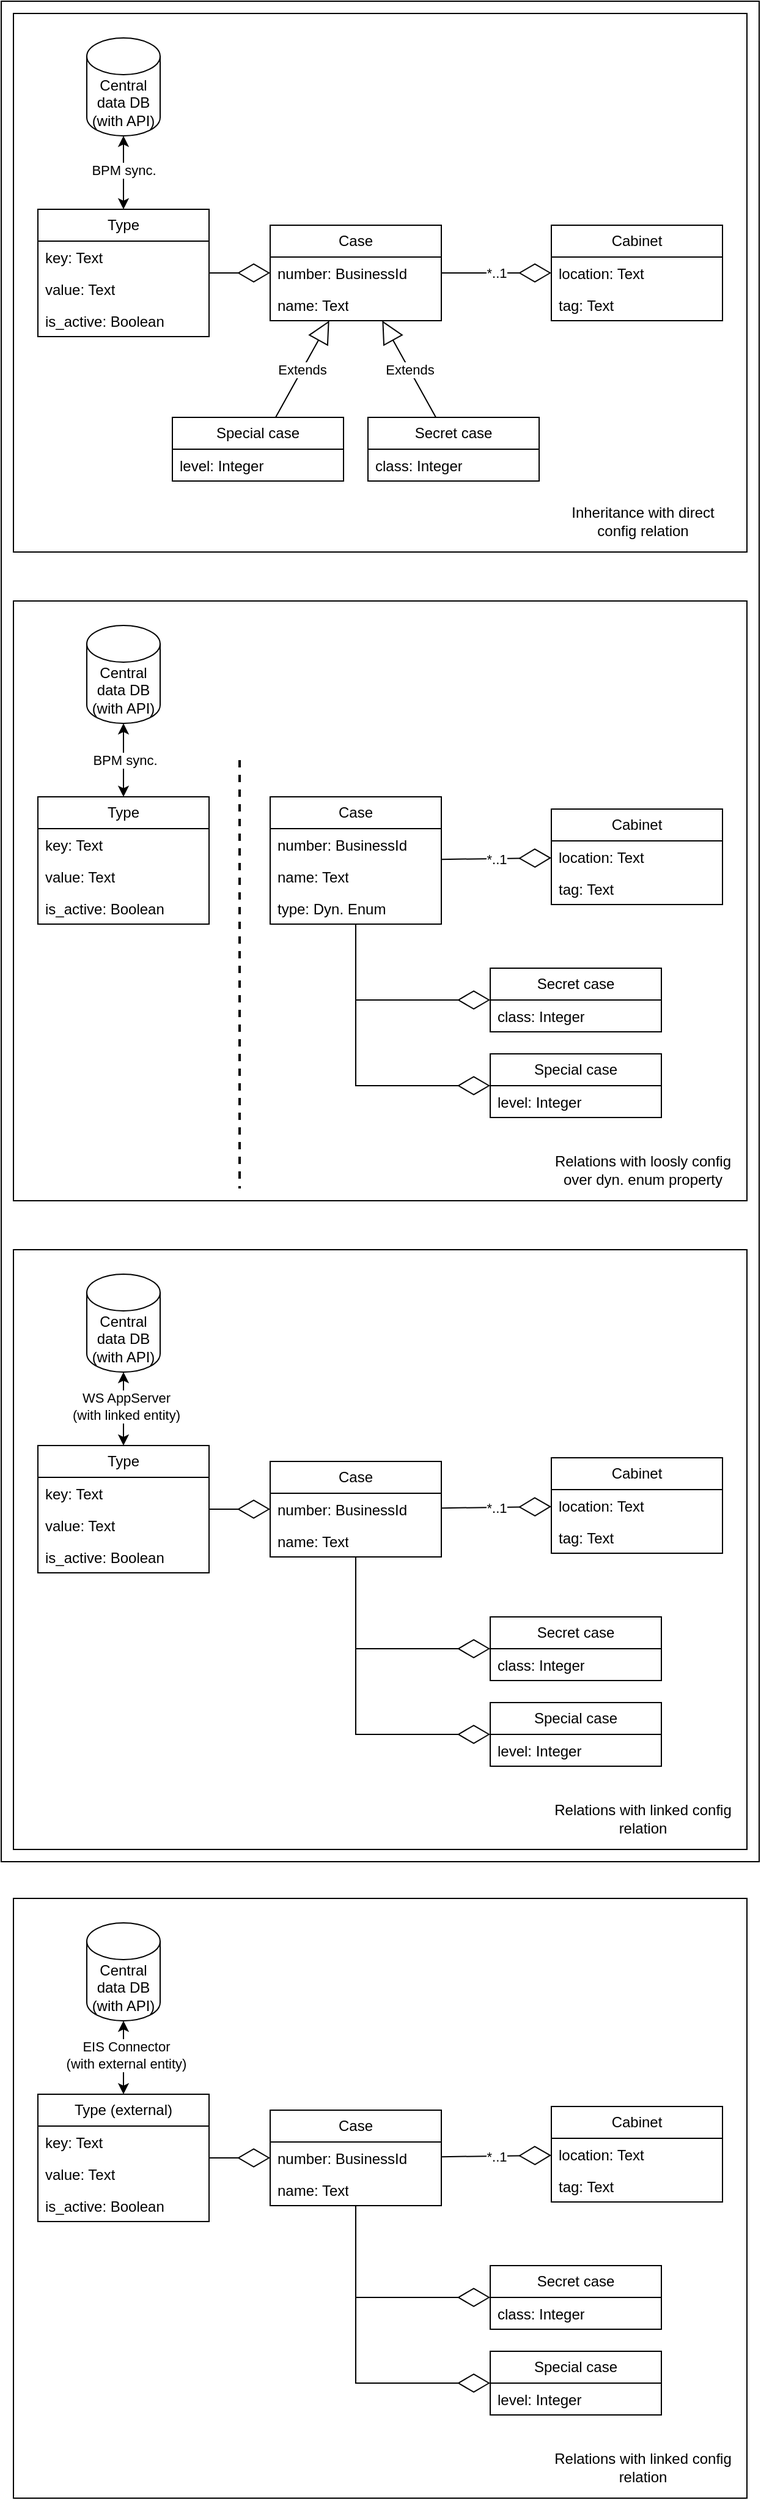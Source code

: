 <mxfile version="22.1.16" type="device">
  <diagram name="Page-1" id="Tmd0hVu_aaq1NcaiSV9d">
    <mxGraphModel dx="1434" dy="746" grid="1" gridSize="10" guides="1" tooltips="1" connect="1" arrows="1" fold="1" page="1" pageScale="1" pageWidth="850" pageHeight="1100" math="0" shadow="0">
      <root>
        <mxCell id="0" />
        <mxCell id="1" parent="0" />
        <mxCell id="8NRs26gJL5N8d2DaRKu5-35" value="" style="rounded=0;whiteSpace=wrap;html=1;fillColor=none;" parent="1" vertex="1">
          <mxGeometry x="10" y="500" width="600" height="490" as="geometry" />
        </mxCell>
        <mxCell id="8NRs26gJL5N8d2DaRKu5-36" value="" style="rounded=0;whiteSpace=wrap;html=1;fillColor=none;" parent="1" vertex="1">
          <mxGeometry x="10" y="1030" width="600" height="490" as="geometry" />
        </mxCell>
        <mxCell id="8NRs26gJL5N8d2DaRKu5-34" value="" style="rounded=0;whiteSpace=wrap;html=1;fillColor=none;" parent="1" vertex="1">
          <mxGeometry x="10" y="20" width="600" height="440" as="geometry" />
        </mxCell>
        <mxCell id="3xU0keMcZHfeWrE_H74o-6" value="Case" style="swimlane;fontStyle=0;childLayout=stackLayout;horizontal=1;startSize=26;fillColor=none;horizontalStack=0;resizeParent=1;resizeParentMax=0;resizeLast=0;collapsible=1;marginBottom=0;whiteSpace=wrap;html=1;" parent="1" vertex="1">
          <mxGeometry x="220" y="193" width="140" height="78" as="geometry">
            <mxRectangle x="130" y="90" width="100" height="30" as="alternateBounds" />
          </mxGeometry>
        </mxCell>
        <mxCell id="3xU0keMcZHfeWrE_H74o-7" value="number: BusinessId" style="text;strokeColor=none;fillColor=none;align=left;verticalAlign=top;spacingLeft=4;spacingRight=4;overflow=hidden;rotatable=0;points=[[0,0.5],[1,0.5]];portConstraint=eastwest;whiteSpace=wrap;html=1;" parent="3xU0keMcZHfeWrE_H74o-6" vertex="1">
          <mxGeometry y="26" width="140" height="26" as="geometry" />
        </mxCell>
        <mxCell id="3xU0keMcZHfeWrE_H74o-9" value="name: Text" style="text;strokeColor=none;fillColor=none;align=left;verticalAlign=top;spacingLeft=4;spacingRight=4;overflow=hidden;rotatable=0;points=[[0,0.5],[1,0.5]];portConstraint=eastwest;whiteSpace=wrap;html=1;" parent="3xU0keMcZHfeWrE_H74o-6" vertex="1">
          <mxGeometry y="52" width="140" height="26" as="geometry" />
        </mxCell>
        <mxCell id="3xU0keMcZHfeWrE_H74o-15" value="Extends" style="endArrow=block;endSize=16;endFill=0;html=1;rounded=0;" parent="1" source="3xU0keMcZHfeWrE_H74o-21" target="3xU0keMcZHfeWrE_H74o-6" edge="1">
          <mxGeometry width="160" relative="1" as="geometry">
            <mxPoint x="317.451" y="410" as="sourcePoint" />
            <mxPoint x="410" y="470" as="targetPoint" />
          </mxGeometry>
        </mxCell>
        <mxCell id="3xU0keMcZHfeWrE_H74o-16" value="Type" style="swimlane;fontStyle=0;childLayout=stackLayout;horizontal=1;startSize=26;fillColor=none;horizontalStack=0;resizeParent=1;resizeParentMax=0;resizeLast=0;collapsible=1;marginBottom=0;whiteSpace=wrap;html=1;" parent="1" vertex="1">
          <mxGeometry x="30" y="180" width="140" height="104" as="geometry" />
        </mxCell>
        <mxCell id="3xU0keMcZHfeWrE_H74o-17" value="key: Text" style="text;strokeColor=none;fillColor=none;align=left;verticalAlign=top;spacingLeft=4;spacingRight=4;overflow=hidden;rotatable=0;points=[[0,0.5],[1,0.5]];portConstraint=eastwest;whiteSpace=wrap;html=1;" parent="3xU0keMcZHfeWrE_H74o-16" vertex="1">
          <mxGeometry y="26" width="140" height="26" as="geometry" />
        </mxCell>
        <mxCell id="3xU0keMcZHfeWrE_H74o-18" value="value: Text" style="text;strokeColor=none;fillColor=none;align=left;verticalAlign=top;spacingLeft=4;spacingRight=4;overflow=hidden;rotatable=0;points=[[0,0.5],[1,0.5]];portConstraint=eastwest;whiteSpace=wrap;html=1;" parent="3xU0keMcZHfeWrE_H74o-16" vertex="1">
          <mxGeometry y="52" width="140" height="26" as="geometry" />
        </mxCell>
        <mxCell id="3xU0keMcZHfeWrE_H74o-19" value="is_active: Boolean" style="text;strokeColor=none;fillColor=none;align=left;verticalAlign=top;spacingLeft=4;spacingRight=4;overflow=hidden;rotatable=0;points=[[0,0.5],[1,0.5]];portConstraint=eastwest;whiteSpace=wrap;html=1;" parent="3xU0keMcZHfeWrE_H74o-16" vertex="1">
          <mxGeometry y="78" width="140" height="26" as="geometry" />
        </mxCell>
        <mxCell id="3xU0keMcZHfeWrE_H74o-20" value="" style="endArrow=diamondThin;endFill=0;endSize=24;html=1;rounded=0;" parent="1" source="3xU0keMcZHfeWrE_H74o-16" target="3xU0keMcZHfeWrE_H74o-6" edge="1">
          <mxGeometry width="160" relative="1" as="geometry">
            <mxPoint x="20" y="410" as="sourcePoint" />
            <mxPoint x="180" y="410" as="targetPoint" />
          </mxGeometry>
        </mxCell>
        <mxCell id="3xU0keMcZHfeWrE_H74o-21" value="Special case" style="swimlane;fontStyle=0;childLayout=stackLayout;horizontal=1;startSize=26;fillColor=none;horizontalStack=0;resizeParent=1;resizeParentMax=0;resizeLast=0;collapsible=1;marginBottom=0;whiteSpace=wrap;html=1;" parent="1" vertex="1">
          <mxGeometry x="140" y="350" width="140" height="52" as="geometry">
            <mxRectangle x="130" y="90" width="100" height="30" as="alternateBounds" />
          </mxGeometry>
        </mxCell>
        <mxCell id="3xU0keMcZHfeWrE_H74o-22" value="level: Integer" style="text;strokeColor=none;fillColor=none;align=left;verticalAlign=top;spacingLeft=4;spacingRight=4;overflow=hidden;rotatable=0;points=[[0,0.5],[1,0.5]];portConstraint=eastwest;whiteSpace=wrap;html=1;" parent="3xU0keMcZHfeWrE_H74o-21" vertex="1">
          <mxGeometry y="26" width="140" height="26" as="geometry" />
        </mxCell>
        <mxCell id="3xU0keMcZHfeWrE_H74o-24" value="Secret case" style="swimlane;fontStyle=0;childLayout=stackLayout;horizontal=1;startSize=26;fillColor=none;horizontalStack=0;resizeParent=1;resizeParentMax=0;resizeLast=0;collapsible=1;marginBottom=0;whiteSpace=wrap;html=1;" parent="1" vertex="1">
          <mxGeometry x="300" y="350" width="140" height="52" as="geometry">
            <mxRectangle x="130" y="90" width="100" height="30" as="alternateBounds" />
          </mxGeometry>
        </mxCell>
        <mxCell id="3xU0keMcZHfeWrE_H74o-25" value="class: Integer" style="text;strokeColor=none;fillColor=none;align=left;verticalAlign=top;spacingLeft=4;spacingRight=4;overflow=hidden;rotatable=0;points=[[0,0.5],[1,0.5]];portConstraint=eastwest;whiteSpace=wrap;html=1;" parent="3xU0keMcZHfeWrE_H74o-24" vertex="1">
          <mxGeometry y="26" width="140" height="26" as="geometry" />
        </mxCell>
        <mxCell id="3xU0keMcZHfeWrE_H74o-26" value="Extends" style="endArrow=block;endSize=16;endFill=0;html=1;rounded=0;" parent="1" source="3xU0keMcZHfeWrE_H74o-24" target="3xU0keMcZHfeWrE_H74o-6" edge="1">
          <mxGeometry width="160" relative="1" as="geometry">
            <mxPoint x="236" y="360" as="sourcePoint" />
            <mxPoint x="286" y="281" as="targetPoint" />
          </mxGeometry>
        </mxCell>
        <mxCell id="3xU0keMcZHfeWrE_H74o-31" value="Type" style="swimlane;fontStyle=0;childLayout=stackLayout;horizontal=1;startSize=26;fillColor=none;horizontalStack=0;resizeParent=1;resizeParentMax=0;resizeLast=0;collapsible=1;marginBottom=0;whiteSpace=wrap;html=1;" parent="1" vertex="1">
          <mxGeometry x="30" y="660" width="140" height="104" as="geometry" />
        </mxCell>
        <mxCell id="3xU0keMcZHfeWrE_H74o-32" value="key: Text" style="text;strokeColor=none;fillColor=none;align=left;verticalAlign=top;spacingLeft=4;spacingRight=4;overflow=hidden;rotatable=0;points=[[0,0.5],[1,0.5]];portConstraint=eastwest;whiteSpace=wrap;html=1;" parent="3xU0keMcZHfeWrE_H74o-31" vertex="1">
          <mxGeometry y="26" width="140" height="26" as="geometry" />
        </mxCell>
        <mxCell id="3xU0keMcZHfeWrE_H74o-33" value="value: Text" style="text;strokeColor=none;fillColor=none;align=left;verticalAlign=top;spacingLeft=4;spacingRight=4;overflow=hidden;rotatable=0;points=[[0,0.5],[1,0.5]];portConstraint=eastwest;whiteSpace=wrap;html=1;" parent="3xU0keMcZHfeWrE_H74o-31" vertex="1">
          <mxGeometry y="52" width="140" height="26" as="geometry" />
        </mxCell>
        <mxCell id="3xU0keMcZHfeWrE_H74o-34" value="is_active: Boolean" style="text;strokeColor=none;fillColor=none;align=left;verticalAlign=top;spacingLeft=4;spacingRight=4;overflow=hidden;rotatable=0;points=[[0,0.5],[1,0.5]];portConstraint=eastwest;whiteSpace=wrap;html=1;" parent="3xU0keMcZHfeWrE_H74o-31" vertex="1">
          <mxGeometry y="78" width="140" height="26" as="geometry" />
        </mxCell>
        <mxCell id="3xU0keMcZHfeWrE_H74o-36" value="Special case" style="swimlane;fontStyle=0;childLayout=stackLayout;horizontal=1;startSize=26;fillColor=none;horizontalStack=0;resizeParent=1;resizeParentMax=0;resizeLast=0;collapsible=1;marginBottom=0;whiteSpace=wrap;html=1;" parent="1" vertex="1">
          <mxGeometry x="400" y="870" width="140" height="52" as="geometry">
            <mxRectangle x="130" y="90" width="100" height="30" as="alternateBounds" />
          </mxGeometry>
        </mxCell>
        <mxCell id="3xU0keMcZHfeWrE_H74o-37" value="level: Integer" style="text;strokeColor=none;fillColor=none;align=left;verticalAlign=top;spacingLeft=4;spacingRight=4;overflow=hidden;rotatable=0;points=[[0,0.5],[1,0.5]];portConstraint=eastwest;whiteSpace=wrap;html=1;" parent="3xU0keMcZHfeWrE_H74o-36" vertex="1">
          <mxGeometry y="26" width="140" height="26" as="geometry" />
        </mxCell>
        <mxCell id="3xU0keMcZHfeWrE_H74o-38" value="Secret case" style="swimlane;fontStyle=0;childLayout=stackLayout;horizontal=1;startSize=26;fillColor=none;horizontalStack=0;resizeParent=1;resizeParentMax=0;resizeLast=0;collapsible=1;marginBottom=0;whiteSpace=wrap;html=1;" parent="1" vertex="1">
          <mxGeometry x="400" y="800" width="140" height="52" as="geometry">
            <mxRectangle x="130" y="90" width="100" height="30" as="alternateBounds" />
          </mxGeometry>
        </mxCell>
        <mxCell id="3xU0keMcZHfeWrE_H74o-39" value="class: Integer" style="text;strokeColor=none;fillColor=none;align=left;verticalAlign=top;spacingLeft=4;spacingRight=4;overflow=hidden;rotatable=0;points=[[0,0.5],[1,0.5]];portConstraint=eastwest;whiteSpace=wrap;html=1;" parent="3xU0keMcZHfeWrE_H74o-38" vertex="1">
          <mxGeometry y="26" width="140" height="26" as="geometry" />
        </mxCell>
        <mxCell id="3xU0keMcZHfeWrE_H74o-42" value="Case" style="swimlane;fontStyle=0;childLayout=stackLayout;horizontal=1;startSize=26;fillColor=none;horizontalStack=0;resizeParent=1;resizeParentMax=0;resizeLast=0;collapsible=1;marginBottom=0;whiteSpace=wrap;html=1;" parent="1" vertex="1">
          <mxGeometry x="220" y="660" width="140" height="104" as="geometry" />
        </mxCell>
        <mxCell id="3xU0keMcZHfeWrE_H74o-43" value="number: BusinessId" style="text;strokeColor=none;fillColor=none;align=left;verticalAlign=top;spacingLeft=4;spacingRight=4;overflow=hidden;rotatable=0;points=[[0,0.5],[1,0.5]];portConstraint=eastwest;whiteSpace=wrap;html=1;" parent="3xU0keMcZHfeWrE_H74o-42" vertex="1">
          <mxGeometry y="26" width="140" height="26" as="geometry" />
        </mxCell>
        <mxCell id="3xU0keMcZHfeWrE_H74o-44" value="name: Text" style="text;strokeColor=none;fillColor=none;align=left;verticalAlign=top;spacingLeft=4;spacingRight=4;overflow=hidden;rotatable=0;points=[[0,0.5],[1,0.5]];portConstraint=eastwest;whiteSpace=wrap;html=1;" parent="3xU0keMcZHfeWrE_H74o-42" vertex="1">
          <mxGeometry y="52" width="140" height="26" as="geometry" />
        </mxCell>
        <mxCell id="3xU0keMcZHfeWrE_H74o-45" value="type: Dyn. Enum" style="text;strokeColor=none;fillColor=none;align=left;verticalAlign=top;spacingLeft=4;spacingRight=4;overflow=hidden;rotatable=0;points=[[0,0.5],[1,0.5]];portConstraint=eastwest;whiteSpace=wrap;html=1;" parent="3xU0keMcZHfeWrE_H74o-42" vertex="1">
          <mxGeometry y="78" width="140" height="26" as="geometry" />
        </mxCell>
        <mxCell id="3xU0keMcZHfeWrE_H74o-47" value="" style="endArrow=diamondThin;endFill=0;endSize=24;html=1;rounded=0;" parent="1" source="3xU0keMcZHfeWrE_H74o-42" target="3xU0keMcZHfeWrE_H74o-38" edge="1">
          <mxGeometry width="160" relative="1" as="geometry">
            <mxPoint x="390" y="711.5" as="sourcePoint" />
            <mxPoint x="440" y="711.5" as="targetPoint" />
            <Array as="points">
              <mxPoint x="290" y="826" />
            </Array>
          </mxGeometry>
        </mxCell>
        <mxCell id="3xU0keMcZHfeWrE_H74o-48" value="" style="endArrow=diamondThin;endFill=0;endSize=24;html=1;rounded=0;" parent="1" source="3xU0keMcZHfeWrE_H74o-42" target="3xU0keMcZHfeWrE_H74o-36" edge="1">
          <mxGeometry width="160" relative="1" as="geometry">
            <mxPoint x="370" y="722" as="sourcePoint" />
            <mxPoint x="440" y="722" as="targetPoint" />
            <Array as="points">
              <mxPoint x="290" y="896" />
            </Array>
          </mxGeometry>
        </mxCell>
        <mxCell id="3xU0keMcZHfeWrE_H74o-50" value="" style="line;strokeWidth=2;direction=south;html=1;dashed=1;" parent="1" vertex="1">
          <mxGeometry x="190" y="630" width="10" height="350" as="geometry" />
        </mxCell>
        <mxCell id="3xU0keMcZHfeWrE_H74o-51" value="Cabinet" style="swimlane;fontStyle=0;childLayout=stackLayout;horizontal=1;startSize=26;fillColor=none;horizontalStack=0;resizeParent=1;resizeParentMax=0;resizeLast=0;collapsible=1;marginBottom=0;whiteSpace=wrap;html=1;" parent="1" vertex="1">
          <mxGeometry x="450" y="193" width="140" height="78" as="geometry" />
        </mxCell>
        <mxCell id="3xU0keMcZHfeWrE_H74o-52" value="location: Text" style="text;strokeColor=none;fillColor=none;align=left;verticalAlign=top;spacingLeft=4;spacingRight=4;overflow=hidden;rotatable=0;points=[[0,0.5],[1,0.5]];portConstraint=eastwest;whiteSpace=wrap;html=1;" parent="3xU0keMcZHfeWrE_H74o-51" vertex="1">
          <mxGeometry y="26" width="140" height="26" as="geometry" />
        </mxCell>
        <mxCell id="3xU0keMcZHfeWrE_H74o-53" value="tag: Text" style="text;strokeColor=none;fillColor=none;align=left;verticalAlign=top;spacingLeft=4;spacingRight=4;overflow=hidden;rotatable=0;points=[[0,0.5],[1,0.5]];portConstraint=eastwest;whiteSpace=wrap;html=1;" parent="3xU0keMcZHfeWrE_H74o-51" vertex="1">
          <mxGeometry y="52" width="140" height="26" as="geometry" />
        </mxCell>
        <mxCell id="3xU0keMcZHfeWrE_H74o-64" value="*..1" style="endArrow=diamondThin;endFill=0;endSize=24;html=1;rounded=0;" parent="1" source="3xU0keMcZHfeWrE_H74o-6" target="3xU0keMcZHfeWrE_H74o-51" edge="1">
          <mxGeometry width="160" relative="1" as="geometry">
            <mxPoint x="180" y="242" as="sourcePoint" />
            <mxPoint x="230" y="242" as="targetPoint" />
          </mxGeometry>
        </mxCell>
        <mxCell id="3xU0keMcZHfeWrE_H74o-65" value="Cabinet" style="swimlane;fontStyle=0;childLayout=stackLayout;horizontal=1;startSize=26;fillColor=none;horizontalStack=0;resizeParent=1;resizeParentMax=0;resizeLast=0;collapsible=1;marginBottom=0;whiteSpace=wrap;html=1;" parent="1" vertex="1">
          <mxGeometry x="450" y="670" width="140" height="78" as="geometry" />
        </mxCell>
        <mxCell id="3xU0keMcZHfeWrE_H74o-66" value="location: Text" style="text;strokeColor=none;fillColor=none;align=left;verticalAlign=top;spacingLeft=4;spacingRight=4;overflow=hidden;rotatable=0;points=[[0,0.5],[1,0.5]];portConstraint=eastwest;whiteSpace=wrap;html=1;" parent="3xU0keMcZHfeWrE_H74o-65" vertex="1">
          <mxGeometry y="26" width="140" height="26" as="geometry" />
        </mxCell>
        <mxCell id="3xU0keMcZHfeWrE_H74o-67" value="tag: Text" style="text;strokeColor=none;fillColor=none;align=left;verticalAlign=top;spacingLeft=4;spacingRight=4;overflow=hidden;rotatable=0;points=[[0,0.5],[1,0.5]];portConstraint=eastwest;whiteSpace=wrap;html=1;" parent="3xU0keMcZHfeWrE_H74o-65" vertex="1">
          <mxGeometry y="52" width="140" height="26" as="geometry" />
        </mxCell>
        <mxCell id="3xU0keMcZHfeWrE_H74o-68" value="*..1" style="endArrow=diamondThin;endFill=0;endSize=24;html=1;rounded=0;" parent="1" source="3xU0keMcZHfeWrE_H74o-42" target="3xU0keMcZHfeWrE_H74o-65" edge="1">
          <mxGeometry width="160" relative="1" as="geometry">
            <mxPoint x="370" y="352" as="sourcePoint" />
            <mxPoint x="450" y="352" as="targetPoint" />
          </mxGeometry>
        </mxCell>
        <mxCell id="3xU0keMcZHfeWrE_H74o-72" value="Inheritance with direct config relation" style="text;html=1;strokeColor=none;fillColor=none;align=center;verticalAlign=middle;whiteSpace=wrap;rounded=0;" parent="1" vertex="1">
          <mxGeometry x="450" y="420" width="150" height="30" as="geometry" />
        </mxCell>
        <mxCell id="3xU0keMcZHfeWrE_H74o-73" value="Relations with loosly config over dyn. enum property" style="text;html=1;strokeColor=none;fillColor=none;align=center;verticalAlign=middle;whiteSpace=wrap;rounded=0;" parent="1" vertex="1">
          <mxGeometry x="450" y="950" width="150" height="30" as="geometry" />
        </mxCell>
        <mxCell id="8NRs26gJL5N8d2DaRKu5-2" value="Type" style="swimlane;fontStyle=0;childLayout=stackLayout;horizontal=1;startSize=26;fillColor=none;horizontalStack=0;resizeParent=1;resizeParentMax=0;resizeLast=0;collapsible=1;marginBottom=0;whiteSpace=wrap;html=1;" parent="1" vertex="1">
          <mxGeometry x="30" y="1190" width="140" height="104" as="geometry" />
        </mxCell>
        <mxCell id="8NRs26gJL5N8d2DaRKu5-3" value="key: Text" style="text;strokeColor=none;fillColor=none;align=left;verticalAlign=top;spacingLeft=4;spacingRight=4;overflow=hidden;rotatable=0;points=[[0,0.5],[1,0.5]];portConstraint=eastwest;whiteSpace=wrap;html=1;" parent="8NRs26gJL5N8d2DaRKu5-2" vertex="1">
          <mxGeometry y="26" width="140" height="26" as="geometry" />
        </mxCell>
        <mxCell id="8NRs26gJL5N8d2DaRKu5-4" value="value: Text" style="text;strokeColor=none;fillColor=none;align=left;verticalAlign=top;spacingLeft=4;spacingRight=4;overflow=hidden;rotatable=0;points=[[0,0.5],[1,0.5]];portConstraint=eastwest;whiteSpace=wrap;html=1;" parent="8NRs26gJL5N8d2DaRKu5-2" vertex="1">
          <mxGeometry y="52" width="140" height="26" as="geometry" />
        </mxCell>
        <mxCell id="8NRs26gJL5N8d2DaRKu5-5" value="is_active: Boolean" style="text;strokeColor=none;fillColor=none;align=left;verticalAlign=top;spacingLeft=4;spacingRight=4;overflow=hidden;rotatable=0;points=[[0,0.5],[1,0.5]];portConstraint=eastwest;whiteSpace=wrap;html=1;" parent="8NRs26gJL5N8d2DaRKu5-2" vertex="1">
          <mxGeometry y="78" width="140" height="26" as="geometry" />
        </mxCell>
        <mxCell id="8NRs26gJL5N8d2DaRKu5-6" value="Special case" style="swimlane;fontStyle=0;childLayout=stackLayout;horizontal=1;startSize=26;fillColor=none;horizontalStack=0;resizeParent=1;resizeParentMax=0;resizeLast=0;collapsible=1;marginBottom=0;whiteSpace=wrap;html=1;" parent="1" vertex="1">
          <mxGeometry x="400" y="1400" width="140" height="52" as="geometry">
            <mxRectangle x="130" y="90" width="100" height="30" as="alternateBounds" />
          </mxGeometry>
        </mxCell>
        <mxCell id="8NRs26gJL5N8d2DaRKu5-7" value="level: Integer" style="text;strokeColor=none;fillColor=none;align=left;verticalAlign=top;spacingLeft=4;spacingRight=4;overflow=hidden;rotatable=0;points=[[0,0.5],[1,0.5]];portConstraint=eastwest;whiteSpace=wrap;html=1;" parent="8NRs26gJL5N8d2DaRKu5-6" vertex="1">
          <mxGeometry y="26" width="140" height="26" as="geometry" />
        </mxCell>
        <mxCell id="8NRs26gJL5N8d2DaRKu5-8" value="Secret case" style="swimlane;fontStyle=0;childLayout=stackLayout;horizontal=1;startSize=26;fillColor=none;horizontalStack=0;resizeParent=1;resizeParentMax=0;resizeLast=0;collapsible=1;marginBottom=0;whiteSpace=wrap;html=1;" parent="1" vertex="1">
          <mxGeometry x="400" y="1330" width="140" height="52" as="geometry">
            <mxRectangle x="130" y="90" width="100" height="30" as="alternateBounds" />
          </mxGeometry>
        </mxCell>
        <mxCell id="8NRs26gJL5N8d2DaRKu5-9" value="class: Integer" style="text;strokeColor=none;fillColor=none;align=left;verticalAlign=top;spacingLeft=4;spacingRight=4;overflow=hidden;rotatable=0;points=[[0,0.5],[1,0.5]];portConstraint=eastwest;whiteSpace=wrap;html=1;" parent="8NRs26gJL5N8d2DaRKu5-8" vertex="1">
          <mxGeometry y="26" width="140" height="26" as="geometry" />
        </mxCell>
        <mxCell id="8NRs26gJL5N8d2DaRKu5-10" value="Case" style="swimlane;fontStyle=0;childLayout=stackLayout;horizontal=1;startSize=26;fillColor=none;horizontalStack=0;resizeParent=1;resizeParentMax=0;resizeLast=0;collapsible=1;marginBottom=0;whiteSpace=wrap;html=1;" parent="1" vertex="1">
          <mxGeometry x="220" y="1203" width="140" height="78" as="geometry" />
        </mxCell>
        <mxCell id="8NRs26gJL5N8d2DaRKu5-11" value="number: BusinessId" style="text;strokeColor=none;fillColor=none;align=left;verticalAlign=top;spacingLeft=4;spacingRight=4;overflow=hidden;rotatable=0;points=[[0,0.5],[1,0.5]];portConstraint=eastwest;whiteSpace=wrap;html=1;" parent="8NRs26gJL5N8d2DaRKu5-10" vertex="1">
          <mxGeometry y="26" width="140" height="26" as="geometry" />
        </mxCell>
        <mxCell id="8NRs26gJL5N8d2DaRKu5-12" value="name: Text" style="text;strokeColor=none;fillColor=none;align=left;verticalAlign=top;spacingLeft=4;spacingRight=4;overflow=hidden;rotatable=0;points=[[0,0.5],[1,0.5]];portConstraint=eastwest;whiteSpace=wrap;html=1;" parent="8NRs26gJL5N8d2DaRKu5-10" vertex="1">
          <mxGeometry y="52" width="140" height="26" as="geometry" />
        </mxCell>
        <mxCell id="8NRs26gJL5N8d2DaRKu5-14" value="" style="endArrow=diamondThin;endFill=0;endSize=24;html=1;rounded=0;" parent="1" source="8NRs26gJL5N8d2DaRKu5-10" target="8NRs26gJL5N8d2DaRKu5-8" edge="1">
          <mxGeometry width="160" relative="1" as="geometry">
            <mxPoint x="390" y="1241.5" as="sourcePoint" />
            <mxPoint x="440" y="1241.5" as="targetPoint" />
            <Array as="points">
              <mxPoint x="290" y="1356" />
            </Array>
          </mxGeometry>
        </mxCell>
        <mxCell id="8NRs26gJL5N8d2DaRKu5-15" value="" style="endArrow=diamondThin;endFill=0;endSize=24;html=1;rounded=0;" parent="1" source="8NRs26gJL5N8d2DaRKu5-10" target="8NRs26gJL5N8d2DaRKu5-6" edge="1">
          <mxGeometry width="160" relative="1" as="geometry">
            <mxPoint x="370" y="1252" as="sourcePoint" />
            <mxPoint x="440" y="1252" as="targetPoint" />
            <Array as="points">
              <mxPoint x="290" y="1426" />
            </Array>
          </mxGeometry>
        </mxCell>
        <mxCell id="8NRs26gJL5N8d2DaRKu5-17" value="Cabinet" style="swimlane;fontStyle=0;childLayout=stackLayout;horizontal=1;startSize=26;fillColor=none;horizontalStack=0;resizeParent=1;resizeParentMax=0;resizeLast=0;collapsible=1;marginBottom=0;whiteSpace=wrap;html=1;" parent="1" vertex="1">
          <mxGeometry x="450" y="1200" width="140" height="78" as="geometry" />
        </mxCell>
        <mxCell id="8NRs26gJL5N8d2DaRKu5-18" value="location: Text" style="text;strokeColor=none;fillColor=none;align=left;verticalAlign=top;spacingLeft=4;spacingRight=4;overflow=hidden;rotatable=0;points=[[0,0.5],[1,0.5]];portConstraint=eastwest;whiteSpace=wrap;html=1;" parent="8NRs26gJL5N8d2DaRKu5-17" vertex="1">
          <mxGeometry y="26" width="140" height="26" as="geometry" />
        </mxCell>
        <mxCell id="8NRs26gJL5N8d2DaRKu5-19" value="tag: Text" style="text;strokeColor=none;fillColor=none;align=left;verticalAlign=top;spacingLeft=4;spacingRight=4;overflow=hidden;rotatable=0;points=[[0,0.5],[1,0.5]];portConstraint=eastwest;whiteSpace=wrap;html=1;" parent="8NRs26gJL5N8d2DaRKu5-17" vertex="1">
          <mxGeometry y="52" width="140" height="26" as="geometry" />
        </mxCell>
        <mxCell id="8NRs26gJL5N8d2DaRKu5-20" value="*..1" style="endArrow=diamondThin;endFill=0;endSize=24;html=1;rounded=0;" parent="1" source="8NRs26gJL5N8d2DaRKu5-10" target="8NRs26gJL5N8d2DaRKu5-17" edge="1">
          <mxGeometry width="160" relative="1" as="geometry">
            <mxPoint x="370" y="882" as="sourcePoint" />
            <mxPoint x="450" y="882" as="targetPoint" />
          </mxGeometry>
        </mxCell>
        <mxCell id="8NRs26gJL5N8d2DaRKu5-21" value="Relations with linked config relation" style="text;html=1;strokeColor=none;fillColor=none;align=center;verticalAlign=middle;whiteSpace=wrap;rounded=0;" parent="1" vertex="1">
          <mxGeometry x="450" y="1480" width="150" height="30" as="geometry" />
        </mxCell>
        <mxCell id="8NRs26gJL5N8d2DaRKu5-22" value="Central data DB (with API)" style="shape=cylinder3;whiteSpace=wrap;html=1;boundedLbl=1;backgroundOutline=1;size=15;" parent="1" vertex="1">
          <mxGeometry x="70" y="40" width="60" height="80" as="geometry" />
        </mxCell>
        <mxCell id="8NRs26gJL5N8d2DaRKu5-23" value="" style="endArrow=classic;startArrow=classic;html=1;rounded=0;" parent="1" source="3xU0keMcZHfeWrE_H74o-16" target="8NRs26gJL5N8d2DaRKu5-22" edge="1">
          <mxGeometry width="50" height="50" relative="1" as="geometry">
            <mxPoint x="70" y="150" as="sourcePoint" />
            <mxPoint x="120" y="100" as="targetPoint" />
          </mxGeometry>
        </mxCell>
        <mxCell id="8NRs26gJL5N8d2DaRKu5-32" value="BPM sync." style="edgeLabel;html=1;align=center;verticalAlign=middle;resizable=0;points=[];" parent="8NRs26gJL5N8d2DaRKu5-23" vertex="1" connectable="0">
          <mxGeometry x="0.067" relative="1" as="geometry">
            <mxPoint as="offset" />
          </mxGeometry>
        </mxCell>
        <mxCell id="8NRs26gJL5N8d2DaRKu5-25" value="Central data DB (with API)" style="shape=cylinder3;whiteSpace=wrap;html=1;boundedLbl=1;backgroundOutline=1;size=15;" parent="1" vertex="1">
          <mxGeometry x="70" y="520" width="60" height="80" as="geometry" />
        </mxCell>
        <mxCell id="8NRs26gJL5N8d2DaRKu5-26" value="" style="endArrow=classic;startArrow=classic;html=1;rounded=0;" parent="1" source="3xU0keMcZHfeWrE_H74o-31" target="8NRs26gJL5N8d2DaRKu5-25" edge="1">
          <mxGeometry width="50" height="50" relative="1" as="geometry">
            <mxPoint x="99.5" y="660" as="sourcePoint" />
            <mxPoint x="99.5" y="580" as="targetPoint" />
          </mxGeometry>
        </mxCell>
        <mxCell id="8NRs26gJL5N8d2DaRKu5-27" value="BPM sync." style="edgeLabel;html=1;align=center;verticalAlign=middle;resizable=0;points=[];" parent="8NRs26gJL5N8d2DaRKu5-26" vertex="1" connectable="0">
          <mxGeometry y="-1" relative="1" as="geometry">
            <mxPoint as="offset" />
          </mxGeometry>
        </mxCell>
        <mxCell id="8NRs26gJL5N8d2DaRKu5-28" value="" style="endArrow=diamondThin;endFill=0;endSize=24;html=1;rounded=0;" parent="1" source="8NRs26gJL5N8d2DaRKu5-2" target="8NRs26gJL5N8d2DaRKu5-10" edge="1">
          <mxGeometry width="160" relative="1" as="geometry">
            <mxPoint x="170" y="1084.5" as="sourcePoint" />
            <mxPoint x="220" y="1084.5" as="targetPoint" />
          </mxGeometry>
        </mxCell>
        <mxCell id="8NRs26gJL5N8d2DaRKu5-29" value="Central data DB (with API)" style="shape=cylinder3;whiteSpace=wrap;html=1;boundedLbl=1;backgroundOutline=1;size=15;" parent="1" vertex="1">
          <mxGeometry x="70" y="1050" width="60" height="80" as="geometry" />
        </mxCell>
        <mxCell id="8NRs26gJL5N8d2DaRKu5-30" value="" style="endArrow=classic;startArrow=classic;html=1;rounded=0;" parent="1" source="8NRs26gJL5N8d2DaRKu5-2" target="8NRs26gJL5N8d2DaRKu5-29" edge="1">
          <mxGeometry width="50" height="50" relative="1" as="geometry">
            <mxPoint x="99" y="1190" as="sourcePoint" />
            <mxPoint x="99" y="1130" as="targetPoint" />
          </mxGeometry>
        </mxCell>
        <mxCell id="8NRs26gJL5N8d2DaRKu5-33" value="WS AppServer&lt;br&gt;(with linked entity)" style="edgeLabel;html=1;align=center;verticalAlign=middle;resizable=0;points=[];" parent="8NRs26gJL5N8d2DaRKu5-30" vertex="1" connectable="0">
          <mxGeometry x="0.067" y="-2" relative="1" as="geometry">
            <mxPoint as="offset" />
          </mxGeometry>
        </mxCell>
        <mxCell id="eAvux8Gj0jVYQ6yh-fwD-1" value="" style="rounded=0;whiteSpace=wrap;html=1;fillColor=none;" vertex="1" parent="1">
          <mxGeometry x="10" y="1560" width="600" height="490" as="geometry" />
        </mxCell>
        <mxCell id="eAvux8Gj0jVYQ6yh-fwD-2" value="Type (external)" style="swimlane;fontStyle=0;childLayout=stackLayout;horizontal=1;startSize=26;fillColor=none;horizontalStack=0;resizeParent=1;resizeParentMax=0;resizeLast=0;collapsible=1;marginBottom=0;whiteSpace=wrap;html=1;" vertex="1" parent="1">
          <mxGeometry x="30" y="1720" width="140" height="104" as="geometry" />
        </mxCell>
        <mxCell id="eAvux8Gj0jVYQ6yh-fwD-3" value="key: Text" style="text;strokeColor=none;fillColor=none;align=left;verticalAlign=top;spacingLeft=4;spacingRight=4;overflow=hidden;rotatable=0;points=[[0,0.5],[1,0.5]];portConstraint=eastwest;whiteSpace=wrap;html=1;" vertex="1" parent="eAvux8Gj0jVYQ6yh-fwD-2">
          <mxGeometry y="26" width="140" height="26" as="geometry" />
        </mxCell>
        <mxCell id="eAvux8Gj0jVYQ6yh-fwD-4" value="value: Text" style="text;strokeColor=none;fillColor=none;align=left;verticalAlign=top;spacingLeft=4;spacingRight=4;overflow=hidden;rotatable=0;points=[[0,0.5],[1,0.5]];portConstraint=eastwest;whiteSpace=wrap;html=1;" vertex="1" parent="eAvux8Gj0jVYQ6yh-fwD-2">
          <mxGeometry y="52" width="140" height="26" as="geometry" />
        </mxCell>
        <mxCell id="eAvux8Gj0jVYQ6yh-fwD-5" value="is_active: Boolean" style="text;strokeColor=none;fillColor=none;align=left;verticalAlign=top;spacingLeft=4;spacingRight=4;overflow=hidden;rotatable=0;points=[[0,0.5],[1,0.5]];portConstraint=eastwest;whiteSpace=wrap;html=1;" vertex="1" parent="eAvux8Gj0jVYQ6yh-fwD-2">
          <mxGeometry y="78" width="140" height="26" as="geometry" />
        </mxCell>
        <mxCell id="eAvux8Gj0jVYQ6yh-fwD-6" value="Special case" style="swimlane;fontStyle=0;childLayout=stackLayout;horizontal=1;startSize=26;fillColor=none;horizontalStack=0;resizeParent=1;resizeParentMax=0;resizeLast=0;collapsible=1;marginBottom=0;whiteSpace=wrap;html=1;" vertex="1" parent="1">
          <mxGeometry x="400" y="1930" width="140" height="52" as="geometry">
            <mxRectangle x="130" y="90" width="100" height="30" as="alternateBounds" />
          </mxGeometry>
        </mxCell>
        <mxCell id="eAvux8Gj0jVYQ6yh-fwD-7" value="level: Integer" style="text;strokeColor=none;fillColor=none;align=left;verticalAlign=top;spacingLeft=4;spacingRight=4;overflow=hidden;rotatable=0;points=[[0,0.5],[1,0.5]];portConstraint=eastwest;whiteSpace=wrap;html=1;" vertex="1" parent="eAvux8Gj0jVYQ6yh-fwD-6">
          <mxGeometry y="26" width="140" height="26" as="geometry" />
        </mxCell>
        <mxCell id="eAvux8Gj0jVYQ6yh-fwD-8" value="Secret case" style="swimlane;fontStyle=0;childLayout=stackLayout;horizontal=1;startSize=26;fillColor=none;horizontalStack=0;resizeParent=1;resizeParentMax=0;resizeLast=0;collapsible=1;marginBottom=0;whiteSpace=wrap;html=1;" vertex="1" parent="1">
          <mxGeometry x="400" y="1860" width="140" height="52" as="geometry">
            <mxRectangle x="130" y="90" width="100" height="30" as="alternateBounds" />
          </mxGeometry>
        </mxCell>
        <mxCell id="eAvux8Gj0jVYQ6yh-fwD-9" value="class: Integer" style="text;strokeColor=none;fillColor=none;align=left;verticalAlign=top;spacingLeft=4;spacingRight=4;overflow=hidden;rotatable=0;points=[[0,0.5],[1,0.5]];portConstraint=eastwest;whiteSpace=wrap;html=1;" vertex="1" parent="eAvux8Gj0jVYQ6yh-fwD-8">
          <mxGeometry y="26" width="140" height="26" as="geometry" />
        </mxCell>
        <mxCell id="eAvux8Gj0jVYQ6yh-fwD-10" value="Case" style="swimlane;fontStyle=0;childLayout=stackLayout;horizontal=1;startSize=26;fillColor=none;horizontalStack=0;resizeParent=1;resizeParentMax=0;resizeLast=0;collapsible=1;marginBottom=0;whiteSpace=wrap;html=1;" vertex="1" parent="1">
          <mxGeometry x="220" y="1733" width="140" height="78" as="geometry" />
        </mxCell>
        <mxCell id="eAvux8Gj0jVYQ6yh-fwD-11" value="number: BusinessId" style="text;strokeColor=none;fillColor=none;align=left;verticalAlign=top;spacingLeft=4;spacingRight=4;overflow=hidden;rotatable=0;points=[[0,0.5],[1,0.5]];portConstraint=eastwest;whiteSpace=wrap;html=1;" vertex="1" parent="eAvux8Gj0jVYQ6yh-fwD-10">
          <mxGeometry y="26" width="140" height="26" as="geometry" />
        </mxCell>
        <mxCell id="eAvux8Gj0jVYQ6yh-fwD-12" value="name: Text" style="text;strokeColor=none;fillColor=none;align=left;verticalAlign=top;spacingLeft=4;spacingRight=4;overflow=hidden;rotatable=0;points=[[0,0.5],[1,0.5]];portConstraint=eastwest;whiteSpace=wrap;html=1;" vertex="1" parent="eAvux8Gj0jVYQ6yh-fwD-10">
          <mxGeometry y="52" width="140" height="26" as="geometry" />
        </mxCell>
        <mxCell id="eAvux8Gj0jVYQ6yh-fwD-13" value="" style="endArrow=diamondThin;endFill=0;endSize=24;html=1;rounded=0;" edge="1" parent="1" source="eAvux8Gj0jVYQ6yh-fwD-10" target="eAvux8Gj0jVYQ6yh-fwD-8">
          <mxGeometry width="160" relative="1" as="geometry">
            <mxPoint x="390" y="1771.5" as="sourcePoint" />
            <mxPoint x="440" y="1771.5" as="targetPoint" />
            <Array as="points">
              <mxPoint x="290" y="1886" />
            </Array>
          </mxGeometry>
        </mxCell>
        <mxCell id="eAvux8Gj0jVYQ6yh-fwD-14" value="" style="endArrow=diamondThin;endFill=0;endSize=24;html=1;rounded=0;" edge="1" parent="1" source="eAvux8Gj0jVYQ6yh-fwD-10" target="eAvux8Gj0jVYQ6yh-fwD-6">
          <mxGeometry width="160" relative="1" as="geometry">
            <mxPoint x="370" y="1782" as="sourcePoint" />
            <mxPoint x="440" y="1782" as="targetPoint" />
            <Array as="points">
              <mxPoint x="290" y="1956" />
            </Array>
          </mxGeometry>
        </mxCell>
        <mxCell id="eAvux8Gj0jVYQ6yh-fwD-15" value="Cabinet" style="swimlane;fontStyle=0;childLayout=stackLayout;horizontal=1;startSize=26;fillColor=none;horizontalStack=0;resizeParent=1;resizeParentMax=0;resizeLast=0;collapsible=1;marginBottom=0;whiteSpace=wrap;html=1;" vertex="1" parent="1">
          <mxGeometry x="450" y="1730" width="140" height="78" as="geometry" />
        </mxCell>
        <mxCell id="eAvux8Gj0jVYQ6yh-fwD-16" value="location: Text" style="text;strokeColor=none;fillColor=none;align=left;verticalAlign=top;spacingLeft=4;spacingRight=4;overflow=hidden;rotatable=0;points=[[0,0.5],[1,0.5]];portConstraint=eastwest;whiteSpace=wrap;html=1;" vertex="1" parent="eAvux8Gj0jVYQ6yh-fwD-15">
          <mxGeometry y="26" width="140" height="26" as="geometry" />
        </mxCell>
        <mxCell id="eAvux8Gj0jVYQ6yh-fwD-17" value="tag: Text" style="text;strokeColor=none;fillColor=none;align=left;verticalAlign=top;spacingLeft=4;spacingRight=4;overflow=hidden;rotatable=0;points=[[0,0.5],[1,0.5]];portConstraint=eastwest;whiteSpace=wrap;html=1;" vertex="1" parent="eAvux8Gj0jVYQ6yh-fwD-15">
          <mxGeometry y="52" width="140" height="26" as="geometry" />
        </mxCell>
        <mxCell id="eAvux8Gj0jVYQ6yh-fwD-18" value="*..1" style="endArrow=diamondThin;endFill=0;endSize=24;html=1;rounded=0;" edge="1" parent="1" source="eAvux8Gj0jVYQ6yh-fwD-10" target="eAvux8Gj0jVYQ6yh-fwD-15">
          <mxGeometry width="160" relative="1" as="geometry">
            <mxPoint x="370" y="1412" as="sourcePoint" />
            <mxPoint x="450" y="1412" as="targetPoint" />
          </mxGeometry>
        </mxCell>
        <mxCell id="eAvux8Gj0jVYQ6yh-fwD-19" value="Relations with linked config relation" style="text;html=1;strokeColor=none;fillColor=none;align=center;verticalAlign=middle;whiteSpace=wrap;rounded=0;" vertex="1" parent="1">
          <mxGeometry x="450" y="2010" width="150" height="30" as="geometry" />
        </mxCell>
        <mxCell id="eAvux8Gj0jVYQ6yh-fwD-20" value="" style="endArrow=diamondThin;endFill=0;endSize=24;html=1;rounded=0;" edge="1" parent="1" source="eAvux8Gj0jVYQ6yh-fwD-2" target="eAvux8Gj0jVYQ6yh-fwD-10">
          <mxGeometry width="160" relative="1" as="geometry">
            <mxPoint x="170" y="1614.5" as="sourcePoint" />
            <mxPoint x="220" y="1614.5" as="targetPoint" />
          </mxGeometry>
        </mxCell>
        <mxCell id="eAvux8Gj0jVYQ6yh-fwD-21" value="Central data DB (with API)" style="shape=cylinder3;whiteSpace=wrap;html=1;boundedLbl=1;backgroundOutline=1;size=15;" vertex="1" parent="1">
          <mxGeometry x="70" y="1580" width="60" height="80" as="geometry" />
        </mxCell>
        <mxCell id="eAvux8Gj0jVYQ6yh-fwD-22" value="" style="endArrow=classic;startArrow=classic;html=1;rounded=0;" edge="1" parent="1" source="eAvux8Gj0jVYQ6yh-fwD-2" target="eAvux8Gj0jVYQ6yh-fwD-21">
          <mxGeometry width="50" height="50" relative="1" as="geometry">
            <mxPoint x="99" y="1720" as="sourcePoint" />
            <mxPoint x="99" y="1660" as="targetPoint" />
          </mxGeometry>
        </mxCell>
        <mxCell id="eAvux8Gj0jVYQ6yh-fwD-23" value="EIS Connector&lt;br&gt;(with external entity)" style="edgeLabel;html=1;align=center;verticalAlign=middle;resizable=0;points=[];" vertex="1" connectable="0" parent="eAvux8Gj0jVYQ6yh-fwD-22">
          <mxGeometry x="0.067" y="-2" relative="1" as="geometry">
            <mxPoint as="offset" />
          </mxGeometry>
        </mxCell>
        <mxCell id="eAvux8Gj0jVYQ6yh-fwD-24" value="" style="rounded=0;whiteSpace=wrap;html=1;fillColor=none;" vertex="1" parent="1">
          <mxGeometry y="10" width="620" height="1520" as="geometry" />
        </mxCell>
      </root>
    </mxGraphModel>
  </diagram>
</mxfile>
